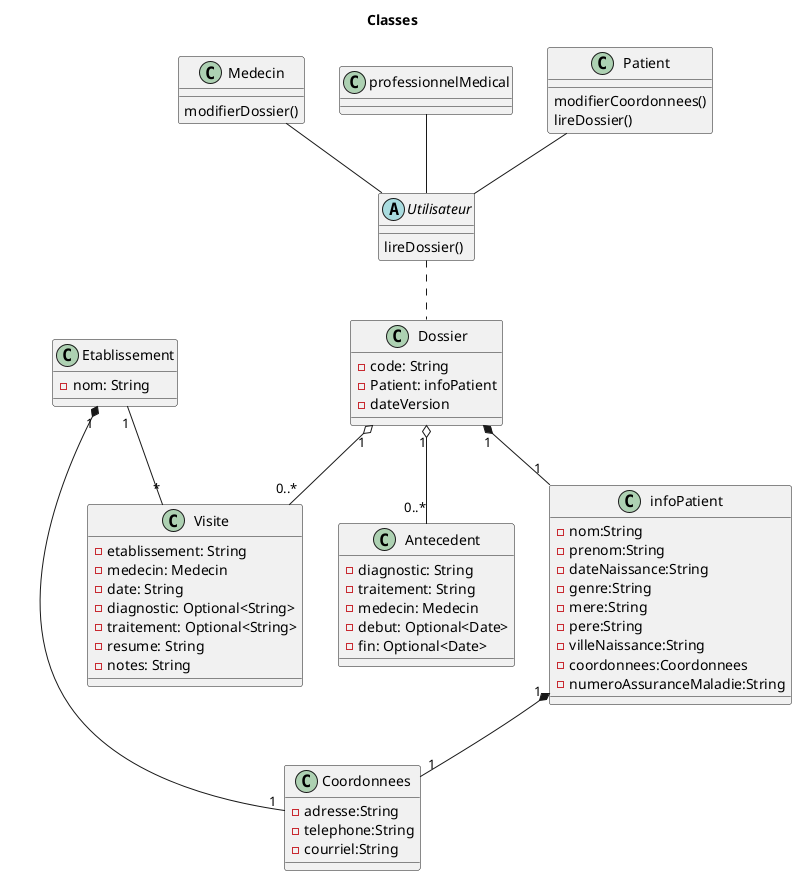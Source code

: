@startuml Classes

title Classes

class Dossier{
    - code: String
    - Patient: infoPatient
    - dateVersion
}

class Antecedent{
    - diagnostic: String
    - traitement: String
    - medecin: Medecin
    - debut: Optional<Date>
    - fin: Optional<Date>
}

class Visite{
    - etablissement: String
    - medecin: Medecin
    - date: String
    - diagnostic: Optional<String>
    - traitement: Optional<String>
    - resume: String
    - notes: String
}


class Medecin{
    modifierDossier()

}

class Coordonnees{
    -adresse:String
    -telephone:String
    -courriel:String
}

class professionnelMedical{}

class Patient{

    modifierCoordonnees()
    lireDossier()
}

class infoPatient{
    -nom:String
    -prenom:String
    -dateNaissance:String
    -genre:String
    -mere:String
    -pere:String
    -villeNaissance:String
    -coordonnees:Coordonnees
    -numeroAssuranceMaladie:String
}


abstract Utilisateur{
    lireDossier()
}

class Etablissement{
    - nom: String
}

Patient -- Utilisateur
Medecin -- Utilisateur
professionnelMedical -- Utilisateur

Utilisateur .. Dossier


Etablissement "1" *-- "1" Coordonnees
infoPatient "1" *-- "1" Coordonnees


Dossier "1" *-- "1" infoPatient

Dossier "1" o-- "0..*" Antecedent

Dossier "1" o-- "0..*" Visite

Etablissement "1" -- "*" Visite

@enduml
